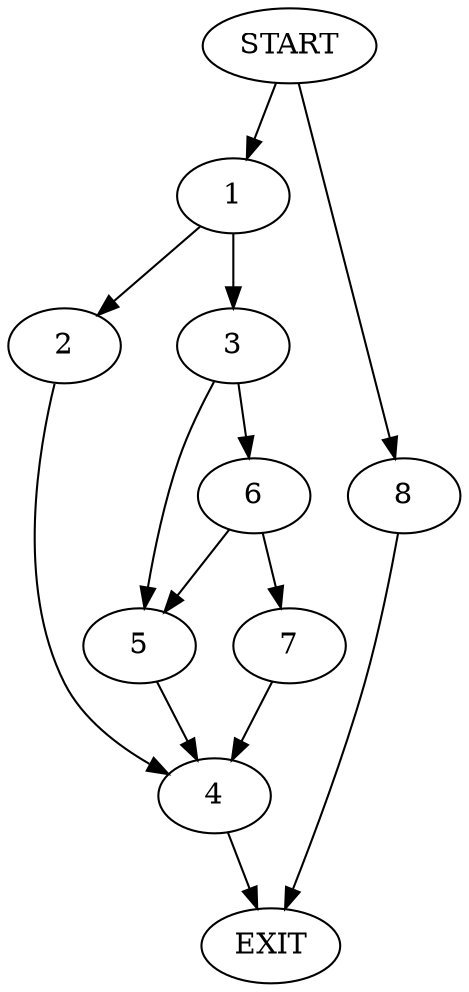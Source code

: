 digraph {
0 [label="START"]
9 [label="EXIT"]
0 -> 1
1 -> 2
1 -> 3
2 -> 4
3 -> 5
3 -> 6
4 -> 9
6 -> 5
6 -> 7
5 -> 4
7 -> 4
0 -> 8
8 -> 9
}
